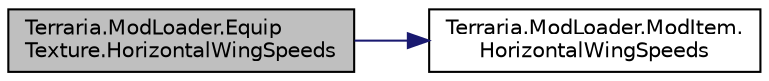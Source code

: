 digraph "Terraria.ModLoader.EquipTexture.HorizontalWingSpeeds"
{
 // LATEX_PDF_SIZE
  edge [fontname="Helvetica",fontsize="10",labelfontname="Helvetica",labelfontsize="10"];
  node [fontname="Helvetica",fontsize="10",shape=record];
  rankdir="LR";
  Node1 [label="Terraria.ModLoader.Equip\lTexture.HorizontalWingSpeeds",height=0.2,width=0.4,color="black", fillcolor="grey75", style="filled", fontcolor="black",tooltip="Allows you to modify horizontal wing speeds."];
  Node1 -> Node2 [color="midnightblue",fontsize="10",style="solid",fontname="Helvetica"];
  Node2 [label="Terraria.ModLoader.ModItem.\lHorizontalWingSpeeds",height=0.2,width=0.4,color="black", fillcolor="white", style="filled",URL="$class_terraria_1_1_mod_loader_1_1_mod_item.html#a1a644651facbe4b01d789891c690da4c",tooltip="Allows you to modify these wing's horizontal flight speed and acceleration."];
}
